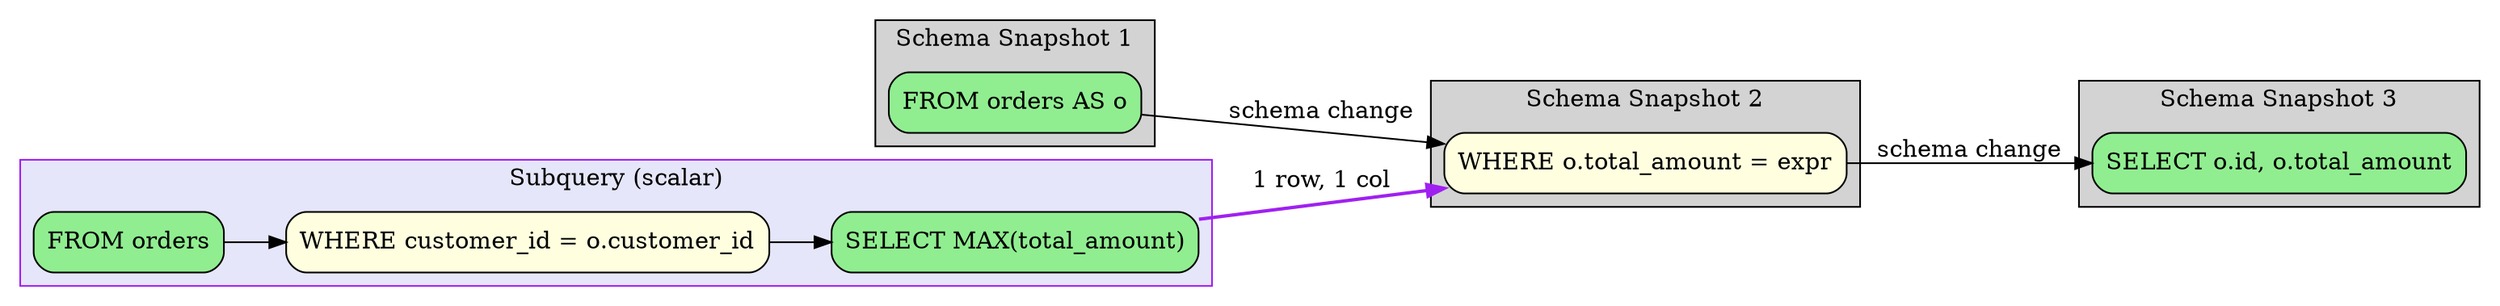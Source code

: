 digraph sqloflow {
  rankdir=LR;
  node [shape=box, style=rounded];

  // Schema view with snapshots
  subgraph cluster_0 {
    label="Schema Snapshot 1";
    style=filled;
    fillcolor=lightgray;
    // Relations: o
    node_0 [label="FROM orders AS o", fillcolor=lightgreen, style="filled,rounded"];
  }
  subgraph cluster_1 {
    label="Schema Snapshot 2";
    style=filled;
    fillcolor=lightgray;
    // Relations: o, orders
    node_1 [label="WHERE o.total_amount = expr", fillcolor=lightyellow, style="filled,rounded"];
  }
  subgraph cluster_2 {
    label="Schema Snapshot 3";
    style=filled;
    fillcolor=lightgray;
    // Relations: _result
    node_3 [label="SELECT o.id, o.total_amount", fillcolor=lightgreen, style="filled,rounded"];
  }

  // Subquery 1
  subgraph cluster_node_2 {
    label="Subquery (scalar)";
    style=filled;
    fillcolor=lavender;
    color=purple;
    subq_2_node_0 [label="FROM orders", fillcolor=lightgreen, style="filled,rounded"];
    subq_2_node_1 [label="WHERE customer_id = o.customer_id", fillcolor=lightyellow, style="filled,rounded"];
    subq_2_node_2 [label="SELECT MAX(total_amount)", fillcolor=lightgreen, style="filled,rounded"];
    subq_2_node_0 -> subq_2_node_1 [color=black];
    subq_2_node_1 -> subq_2_node_2 [color=black];
  }
  subq_2_node_2 -> node_1 [color=purple, style=bold, label="1 row, 1 col"];

  // Schema transformation edges
  node_0 -> node_1 [color=black, label="schema change"];
  node_1 -> node_3 [color=black, label="schema change"];
}